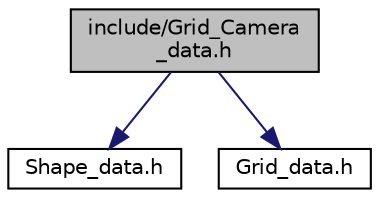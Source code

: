 digraph "include/Grid_Camera_data.h"
{
  edge [fontname="Helvetica",fontsize="10",labelfontname="Helvetica",labelfontsize="10"];
  node [fontname="Helvetica",fontsize="10",shape=record];
  Node0 [label="include/Grid_Camera\l_data.h",height=0.2,width=0.4,color="black", fillcolor="grey75", style="filled", fontcolor="black"];
  Node0 -> Node1 [color="midnightblue",fontsize="10",style="solid",fontname="Helvetica"];
  Node1 [label="Shape_data.h",height=0.2,width=0.4,color="black", fillcolor="white", style="filled",URL="$_shape__data_8h.html"];
  Node0 -> Node2 [color="midnightblue",fontsize="10",style="solid",fontname="Helvetica"];
  Node2 [label="Grid_data.h",height=0.2,width=0.4,color="black", fillcolor="white", style="filled",URL="$_grid__data_8h.html"];
}
